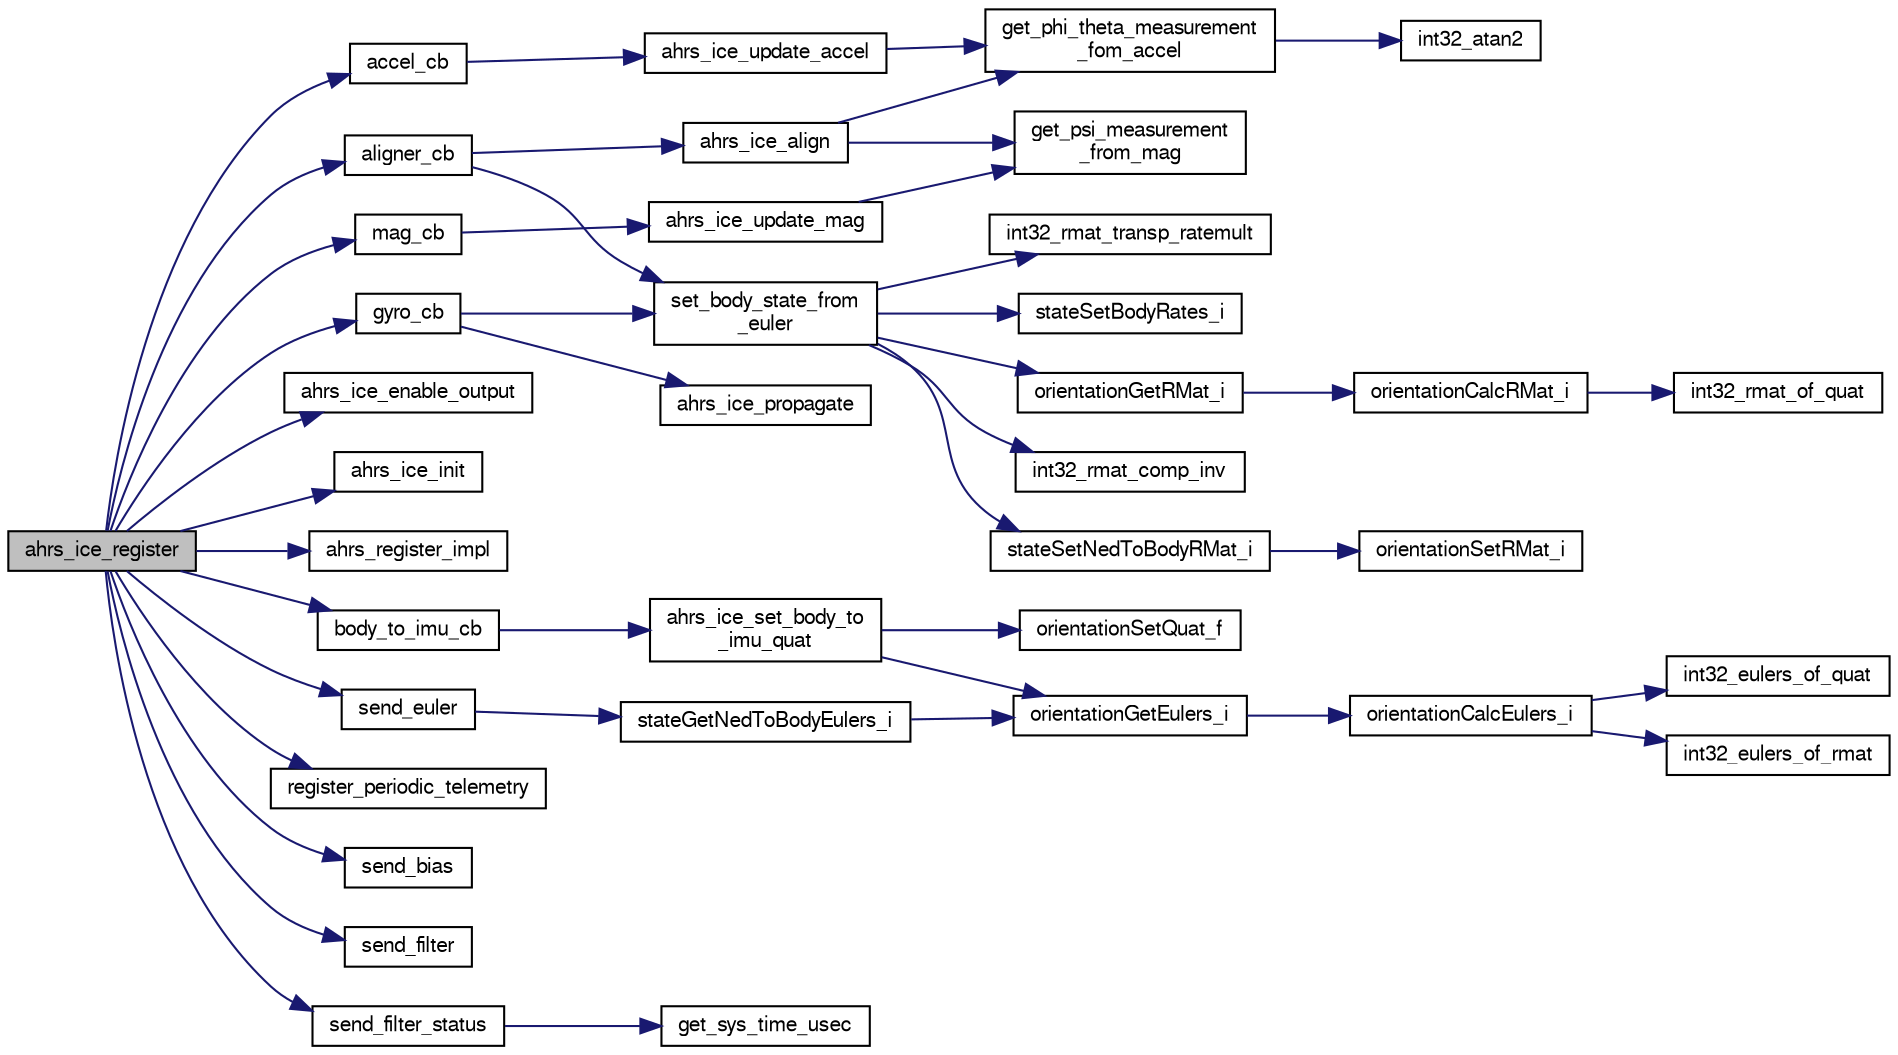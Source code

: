 digraph "ahrs_ice_register"
{
  edge [fontname="FreeSans",fontsize="10",labelfontname="FreeSans",labelfontsize="10"];
  node [fontname="FreeSans",fontsize="10",shape=record];
  rankdir="LR";
  Node1 [label="ahrs_ice_register",height=0.2,width=0.4,color="black", fillcolor="grey75", style="filled", fontcolor="black"];
  Node1 -> Node2 [color="midnightblue",fontsize="10",style="solid",fontname="FreeSans"];
  Node2 [label="accel_cb",height=0.2,width=0.4,color="black", fillcolor="white", style="filled",URL="$ahrs__int__cmpl__euler__wrapper_8c.html#aacd6b1869f263f90a6f1fbe777a87793"];
  Node2 -> Node3 [color="midnightblue",fontsize="10",style="solid",fontname="FreeSans"];
  Node3 [label="ahrs_ice_update_accel",height=0.2,width=0.4,color="black", fillcolor="white", style="filled",URL="$ahrs__int__cmpl__euler_8c.html#af745c667b581df4ebb05736724bc139f"];
  Node3 -> Node4 [color="midnightblue",fontsize="10",style="solid",fontname="FreeSans"];
  Node4 [label="get_phi_theta_measurement\l_fom_accel",height=0.2,width=0.4,color="black", fillcolor="white", style="filled",URL="$ahrs__int__cmpl__euler_8c.html#a4097208c85111251e79e54ba051303cc"];
  Node4 -> Node5 [color="midnightblue",fontsize="10",style="solid",fontname="FreeSans"];
  Node5 [label="int32_atan2",height=0.2,width=0.4,color="black", fillcolor="white", style="filled",URL="$pprz__trig__int_8c.html#a6956acbbebece339445b927026010cdb"];
  Node1 -> Node6 [color="midnightblue",fontsize="10",style="solid",fontname="FreeSans"];
  Node6 [label="ahrs_ice_enable_output",height=0.2,width=0.4,color="black", fillcolor="white", style="filled",URL="$ahrs__int__cmpl__euler__wrapper_8c.html#a8971832ea8d51d8fe75eee3563c42608"];
  Node1 -> Node7 [color="midnightblue",fontsize="10",style="solid",fontname="FreeSans"];
  Node7 [label="ahrs_ice_init",height=0.2,width=0.4,color="black", fillcolor="white", style="filled",URL="$ahrs__int__cmpl__euler_8c.html#aabe53d414f6e28c5b44a1e1acad6abcd"];
  Node1 -> Node8 [color="midnightblue",fontsize="10",style="solid",fontname="FreeSans"];
  Node8 [label="ahrs_register_impl",height=0.2,width=0.4,color="black", fillcolor="white", style="filled",URL="$ahrs_8c.html#a3d1e9af59a49b4a13e84adbb37d0efec",tooltip="Register an AHRS implementation. "];
  Node1 -> Node9 [color="midnightblue",fontsize="10",style="solid",fontname="FreeSans"];
  Node9 [label="aligner_cb",height=0.2,width=0.4,color="black", fillcolor="white", style="filled",URL="$ahrs__int__cmpl__euler__wrapper_8c.html#abb508f672663ab1485eae5b9e1799f21"];
  Node9 -> Node10 [color="midnightblue",fontsize="10",style="solid",fontname="FreeSans"];
  Node10 [label="ahrs_ice_align",height=0.2,width=0.4,color="black", fillcolor="white", style="filled",URL="$ahrs__int__cmpl__euler_8c.html#a910862cbcce7ec30bc61509f10d4595f"];
  Node10 -> Node4 [color="midnightblue",fontsize="10",style="solid",fontname="FreeSans"];
  Node10 -> Node11 [color="midnightblue",fontsize="10",style="solid",fontname="FreeSans"];
  Node11 [label="get_psi_measurement\l_from_mag",height=0.2,width=0.4,color="black", fillcolor="white", style="filled",URL="$ahrs__int__cmpl__euler_8c.html#a17333faa19665aa925cd4d2384f68bdf"];
  Node9 -> Node12 [color="midnightblue",fontsize="10",style="solid",fontname="FreeSans"];
  Node12 [label="set_body_state_from\l_euler",height=0.2,width=0.4,color="black", fillcolor="white", style="filled",URL="$ahrs__int__cmpl__euler__wrapper_8c.html#a4f58a57dad0a37eca38d2fcfbb689278"];
  Node12 -> Node13 [color="midnightblue",fontsize="10",style="solid",fontname="FreeSans"];
  Node13 [label="orientationGetRMat_i",height=0.2,width=0.4,color="black", fillcolor="white", style="filled",URL="$group__math__orientation__representation.html#ga4d3e785c7decf12ad0331c6ec207ded7",tooltip="Get vehicle body attitude rotation matrix (int). "];
  Node13 -> Node14 [color="midnightblue",fontsize="10",style="solid",fontname="FreeSans"];
  Node14 [label="orientationCalcRMat_i",height=0.2,width=0.4,color="black", fillcolor="white", style="filled",URL="$group__math__orientation__representation.html#ga8d3a2d675e2693d1780d587cd392d96a"];
  Node14 -> Node15 [color="midnightblue",fontsize="10",style="solid",fontname="FreeSans"];
  Node15 [label="int32_rmat_of_quat",height=0.2,width=0.4,color="black", fillcolor="white", style="filled",URL="$group__math__algebra__int.html#ga3cee8bb86ebb6befea5e2b4a97b3326f",tooltip="Convert unit quaternion to rotation matrix. "];
  Node12 -> Node16 [color="midnightblue",fontsize="10",style="solid",fontname="FreeSans"];
  Node16 [label="int32_rmat_comp_inv",height=0.2,width=0.4,color="black", fillcolor="white", style="filled",URL="$group__math__algebra__int.html#gadbf4a084e251dce16dccb5df6afa384d",tooltip="Composition (multiplication) of two rotation matrices. "];
  Node12 -> Node17 [color="midnightblue",fontsize="10",style="solid",fontname="FreeSans"];
  Node17 [label="stateSetNedToBodyRMat_i",height=0.2,width=0.4,color="black", fillcolor="white", style="filled",URL="$group__state__attitude.html#ga170987a16c000ee32fa5728d096bf6ff",tooltip="Set vehicle body attitude from rotation matrix (int). "];
  Node17 -> Node18 [color="midnightblue",fontsize="10",style="solid",fontname="FreeSans"];
  Node18 [label="orientationSetRMat_i",height=0.2,width=0.4,color="black", fillcolor="white", style="filled",URL="$group__math__orientation__representation.html#gad65752ee2fd524adefea88180fac375d",tooltip="Set vehicle body attitude from rotation matrix (int). "];
  Node12 -> Node19 [color="midnightblue",fontsize="10",style="solid",fontname="FreeSans"];
  Node19 [label="int32_rmat_transp_ratemult",height=0.2,width=0.4,color="black", fillcolor="white", style="filled",URL="$group__math__algebra__int.html#ga7d9bca983887baf028c121876125efcf",tooltip="rotate anglular rates by transposed rotation matrix. "];
  Node12 -> Node20 [color="midnightblue",fontsize="10",style="solid",fontname="FreeSans"];
  Node20 [label="stateSetBodyRates_i",height=0.2,width=0.4,color="black", fillcolor="white", style="filled",URL="$group__state__rate.html#gaf71de3d472804c112ddea1bbd3571014",tooltip="Set vehicle body angular rate (int). "];
  Node1 -> Node21 [color="midnightblue",fontsize="10",style="solid",fontname="FreeSans"];
  Node21 [label="body_to_imu_cb",height=0.2,width=0.4,color="black", fillcolor="white", style="filled",URL="$ahrs__int__cmpl__euler__wrapper_8c.html#ab5f6300c213088a4ea0598baafb5e736"];
  Node21 -> Node22 [color="midnightblue",fontsize="10",style="solid",fontname="FreeSans"];
  Node22 [label="ahrs_ice_set_body_to\l_imu_quat",height=0.2,width=0.4,color="black", fillcolor="white", style="filled",URL="$ahrs__int__cmpl__euler_8c.html#a0be5cbcb18a39fc84c71135b37c1dab5"];
  Node22 -> Node23 [color="midnightblue",fontsize="10",style="solid",fontname="FreeSans"];
  Node23 [label="orientationGetEulers_i",height=0.2,width=0.4,color="black", fillcolor="white", style="filled",URL="$group__math__orientation__representation.html#gae05f220bbbdaafcbe11bc2d1fb622f39",tooltip="Get vehicle body attitude euler angles (int). "];
  Node23 -> Node24 [color="midnightblue",fontsize="10",style="solid",fontname="FreeSans"];
  Node24 [label="orientationCalcEulers_i",height=0.2,width=0.4,color="black", fillcolor="white", style="filled",URL="$group__math__orientation__representation.html#gaa07c68d2ea52188413c8c90ce48b73c8"];
  Node24 -> Node25 [color="midnightblue",fontsize="10",style="solid",fontname="FreeSans"];
  Node25 [label="int32_eulers_of_rmat",height=0.2,width=0.4,color="black", fillcolor="white", style="filled",URL="$group__math__algebra__int.html#gaf2f61a27841c68cefbd27a8614fcd90e"];
  Node24 -> Node26 [color="midnightblue",fontsize="10",style="solid",fontname="FreeSans"];
  Node26 [label="int32_eulers_of_quat",height=0.2,width=0.4,color="black", fillcolor="white", style="filled",URL="$group__math__algebra__int.html#ga02ccc32cb7b533e0c7cf18140fb7104e"];
  Node22 -> Node27 [color="midnightblue",fontsize="10",style="solid",fontname="FreeSans"];
  Node27 [label="orientationSetQuat_f",height=0.2,width=0.4,color="black", fillcolor="white", style="filled",URL="$group__math__orientation__representation.html#ga35d21d17eb2d2ef8352f0aceb8ad7001",tooltip="Set vehicle body attitude from quaternion (float). "];
  Node1 -> Node28 [color="midnightblue",fontsize="10",style="solid",fontname="FreeSans"];
  Node28 [label="gyro_cb",height=0.2,width=0.4,color="black", fillcolor="white", style="filled",URL="$ahrs__int__cmpl__euler__wrapper_8c.html#a47e1ea35fdb43af72537c6c9f38b889d"];
  Node28 -> Node29 [color="midnightblue",fontsize="10",style="solid",fontname="FreeSans"];
  Node29 [label="ahrs_ice_propagate",height=0.2,width=0.4,color="black", fillcolor="white", style="filled",URL="$ahrs__int__cmpl__euler_8c.html#a09c1d52ac9a43398b4818733eba1122a"];
  Node28 -> Node12 [color="midnightblue",fontsize="10",style="solid",fontname="FreeSans"];
  Node1 -> Node30 [color="midnightblue",fontsize="10",style="solid",fontname="FreeSans"];
  Node30 [label="mag_cb",height=0.2,width=0.4,color="black", fillcolor="white", style="filled",URL="$ahrs__int__cmpl__euler__wrapper_8c.html#a49cc1e545848b85016af530049991c02"];
  Node30 -> Node31 [color="midnightblue",fontsize="10",style="solid",fontname="FreeSans"];
  Node31 [label="ahrs_ice_update_mag",height=0.2,width=0.4,color="black", fillcolor="white", style="filled",URL="$ahrs__int__cmpl__euler_8c.html#a4997b33aba1c13e60c16cc1e53caa17b"];
  Node31 -> Node11 [color="midnightblue",fontsize="10",style="solid",fontname="FreeSans"];
  Node1 -> Node32 [color="midnightblue",fontsize="10",style="solid",fontname="FreeSans"];
  Node32 [label="register_periodic_telemetry",height=0.2,width=0.4,color="black", fillcolor="white", style="filled",URL="$telemetry_8c.html#a8b8cf43739f06c54d16370c141b541a0",tooltip="Register a telemetry callback function. "];
  Node1 -> Node33 [color="midnightblue",fontsize="10",style="solid",fontname="FreeSans"];
  Node33 [label="send_bias",height=0.2,width=0.4,color="black", fillcolor="white", style="filled",URL="$ahrs__int__cmpl__euler__wrapper_8c.html#aca7f6371638faf5fca72deffe0c476d9"];
  Node1 -> Node34 [color="midnightblue",fontsize="10",style="solid",fontname="FreeSans"];
  Node34 [label="send_euler",height=0.2,width=0.4,color="black", fillcolor="white", style="filled",URL="$ahrs__int__cmpl__euler__wrapper_8c.html#abcc3fa84d1a2a749aed66a3ebd79ea54"];
  Node34 -> Node35 [color="midnightblue",fontsize="10",style="solid",fontname="FreeSans"];
  Node35 [label="stateGetNedToBodyEulers_i",height=0.2,width=0.4,color="black", fillcolor="white", style="filled",URL="$group__state__attitude.html#ga5ae8778366c1fad669189cb2def40792",tooltip="Get vehicle body attitude euler angles (int). "];
  Node35 -> Node23 [color="midnightblue",fontsize="10",style="solid",fontname="FreeSans"];
  Node1 -> Node36 [color="midnightblue",fontsize="10",style="solid",fontname="FreeSans"];
  Node36 [label="send_filter",height=0.2,width=0.4,color="black", fillcolor="white", style="filled",URL="$ahrs__int__cmpl__euler__wrapper_8c.html#a6e546bf4b5ebf3a4ab9083101642b4c3"];
  Node1 -> Node37 [color="midnightblue",fontsize="10",style="solid",fontname="FreeSans"];
  Node37 [label="send_filter_status",height=0.2,width=0.4,color="black", fillcolor="white", style="filled",URL="$ahrs__int__cmpl__euler__wrapper_8c.html#a85585514fc863f0407a3f5e85ad9d398"];
  Node37 -> Node38 [color="midnightblue",fontsize="10",style="solid",fontname="FreeSans"];
  Node38 [label="get_sys_time_usec",height=0.2,width=0.4,color="black", fillcolor="white", style="filled",URL="$chibios_2mcu__periph_2sys__time__arch_8c.html#a7ddfef1f78a56c6b4c4c536b5d670bfb",tooltip="Get the time in microseconds since startup. "];
}
